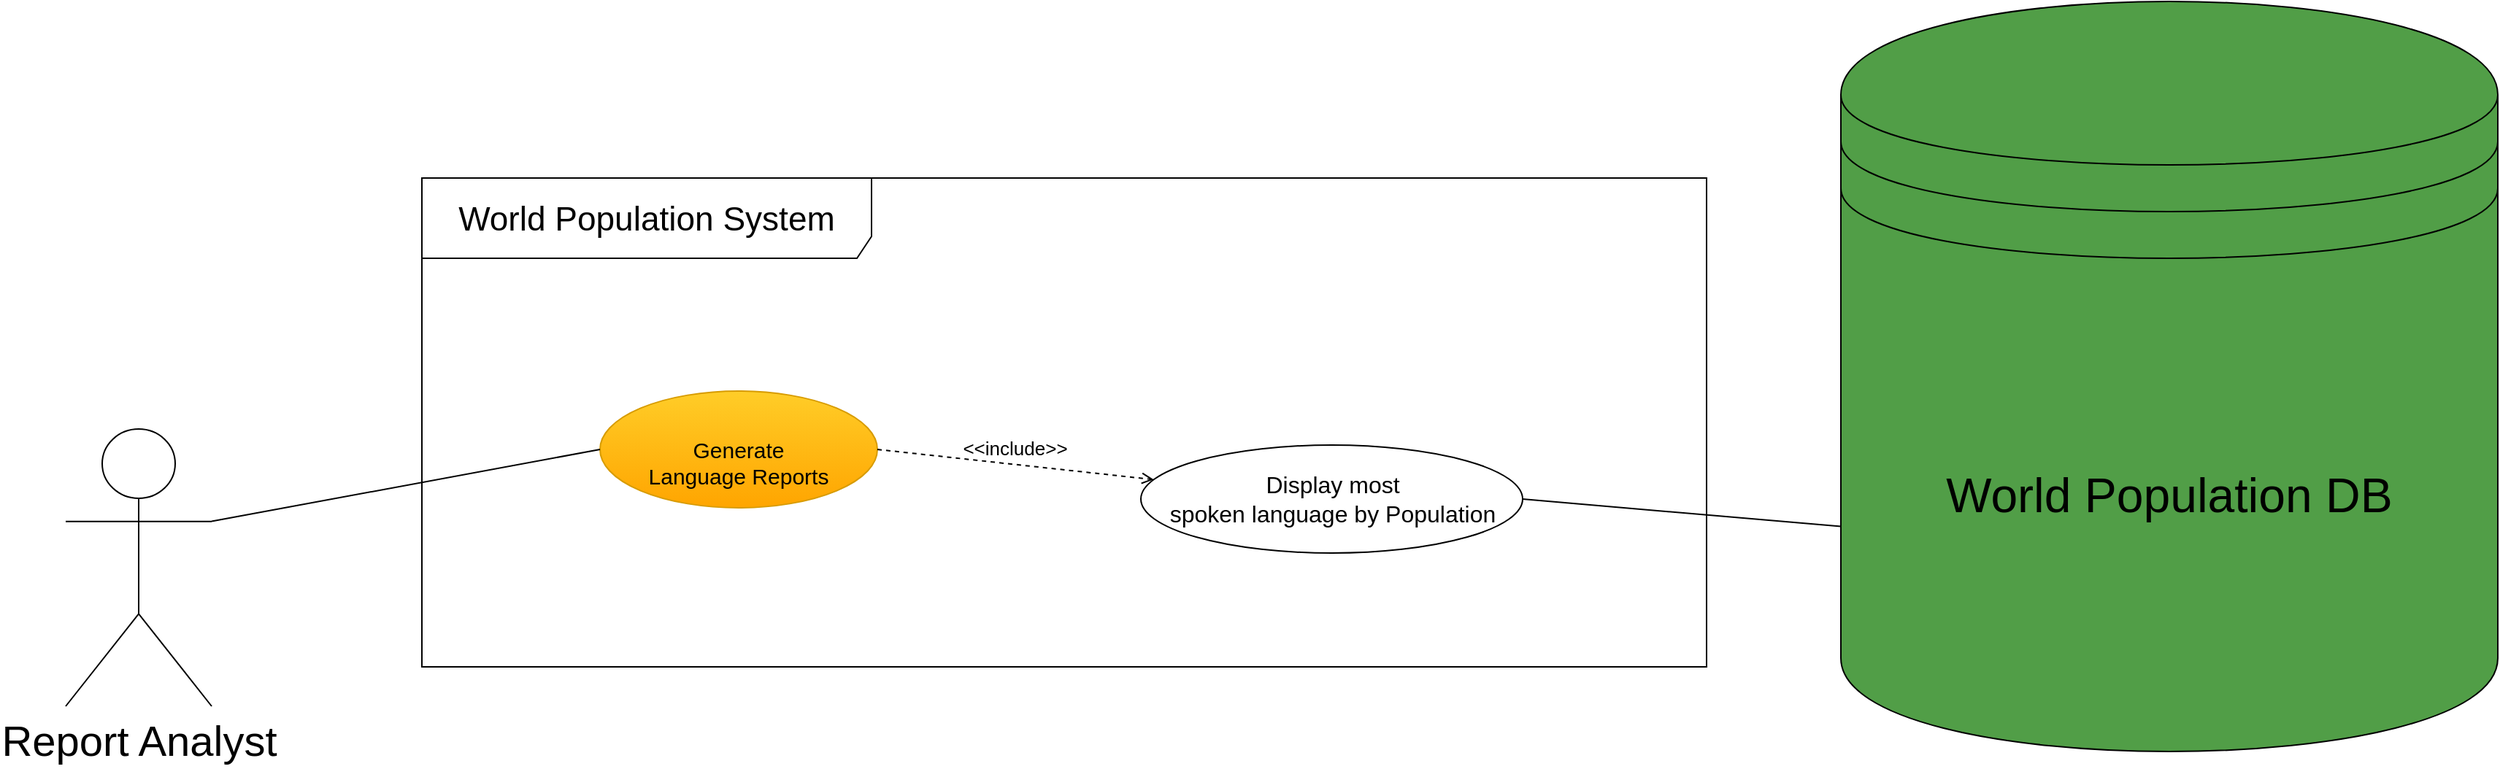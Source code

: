 <mxfile version="22.1.22" type="embed">
  <diagram id="23iRSUPoRavnBvh4doch" name="Page-1">
    <mxGraphModel dx="1317" dy="1349" grid="0" gridSize="10" guides="1" tooltips="1" connect="1" arrows="1" fold="1" page="0" pageScale="1" pageWidth="827" pageHeight="1169" background="none" math="0" shadow="0">
      <root>
        <mxCell id="0" />
        <mxCell id="1" parent="0" />
        <mxCell id="2" value="&lt;font style=&quot;font-size: 29px;&quot;&gt;Report Analyst&lt;/font&gt;" style="shape=umlActor;verticalLabelPosition=bottom;verticalAlign=top;html=1;outlineConnect=0;" parent="1" vertex="1">
          <mxGeometry x="-244" y="-238" width="100" height="190" as="geometry" />
        </mxCell>
        <mxCell id="52" value="&lt;font style=&quot;font-size: 33px;&quot;&gt;World Population DB&lt;/font&gt;" style="shape=datastore;whiteSpace=wrap;html=1;fillColor=#519e47;" parent="1" vertex="1">
          <mxGeometry x="972" y="-531" width="450" height="514" as="geometry" />
        </mxCell>
        <mxCell id="100" value="&lt;font style=&quot;font-size: 23px;&quot;&gt;World Population System&lt;/font&gt;" style="shape=umlFrame;whiteSpace=wrap;html=1;pointerEvents=0;recursiveResize=0;container=1;collapsible=0;width=308;height=55;" parent="1" vertex="1">
          <mxGeometry y="-410" width="880" height="335" as="geometry" />
        </mxCell>
        <mxCell id="47" value="&lt;font style=&quot;font-size: 16px;&quot;&gt;Display most &lt;br&gt;spoken language by Population&lt;/font&gt;" style="ellipse;whiteSpace=wrap;html=1;" parent="100" vertex="1">
          <mxGeometry x="492.5" y="183" width="261.5" height="74" as="geometry" />
        </mxCell>
        <mxCell id="8" value="&lt;font style=&quot;font-size: 15px;&quot;&gt;&lt;br&gt;Generate &lt;br&gt;Language Reports&lt;/font&gt;" style="ellipse;whiteSpace=wrap;html=1;fillColor=#ffcd28;gradientColor=#ffa500;strokeColor=#d79b00;" parent="100" vertex="1">
          <mxGeometry x="122" y="146" width="190" height="80" as="geometry" />
        </mxCell>
        <mxCell id="93" value="&lt;font style=&quot;font-size: 13px;&quot;&gt;&amp;lt;&amp;lt;include&amp;gt;&amp;gt;&lt;/font&gt;" style="html=1;verticalAlign=bottom;labelBackgroundColor=none;endArrow=open;endFill=0;dashed=1;rounded=0;exitX=1;exitY=0.5;exitDx=0;exitDy=0;" parent="100" source="8" target="47" edge="1">
          <mxGeometry width="160" relative="1" as="geometry">
            <mxPoint x="439.5" y="125" as="sourcePoint" />
            <mxPoint x="529.5" y="125" as="targetPoint" />
          </mxGeometry>
        </mxCell>
        <mxCell id="105" value="" style="endArrow=none;html=1;rounded=0;entryX=1;entryY=0.333;entryDx=0;entryDy=0;entryPerimeter=0;exitX=0;exitY=0.5;exitDx=0;exitDy=0;" parent="1" source="8" target="2" edge="1">
          <mxGeometry width="50" height="50" relative="1" as="geometry">
            <mxPoint x="-280" y="910" as="sourcePoint" />
            <mxPoint x="-230" y="860" as="targetPoint" />
          </mxGeometry>
        </mxCell>
        <mxCell id="142" value="" style="endArrow=none;html=1;rounded=0;exitX=1;exitY=0.5;exitDx=0;exitDy=0;entryX=0;entryY=0.7;entryDx=0;entryDy=0;" parent="1" source="47" target="52" edge="1">
          <mxGeometry width="50" height="50" relative="1" as="geometry">
            <mxPoint x="950" y="1650" as="sourcePoint" />
            <mxPoint x="1280" y="1020" as="targetPoint" />
          </mxGeometry>
        </mxCell>
      </root>
    </mxGraphModel>
  </diagram>
</mxfile>
